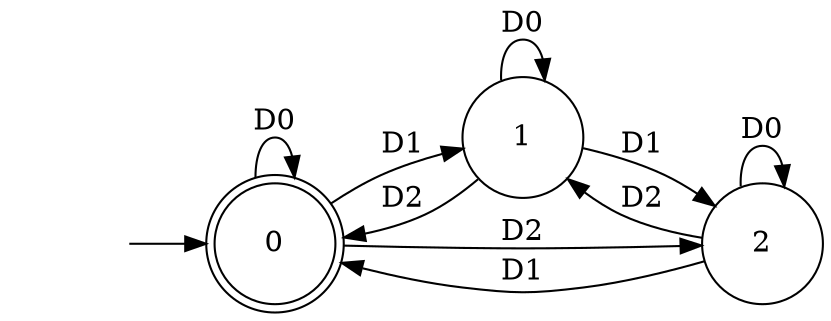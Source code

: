 digraph G {
    node [shape = circle, fixedsize=true, width=.8]
    rankdir = "LR"

    zero [shape = doublecircle, label="0"]
    first [label="1"]
    second [label="2"]

    begin [style=invisible]
    begin -> zero

    zero -> zero [label="D0"]
    zero -> first [label="D1"]
    zero -> second [label="D2"]


    first -> zero [label="D2"]
    first -> first [label="D0"]
    first -> second [label="D1"]

    second -> zero [label="D1"]
    second -> first [label="D2"]
    second -> second [label="D0"]
}